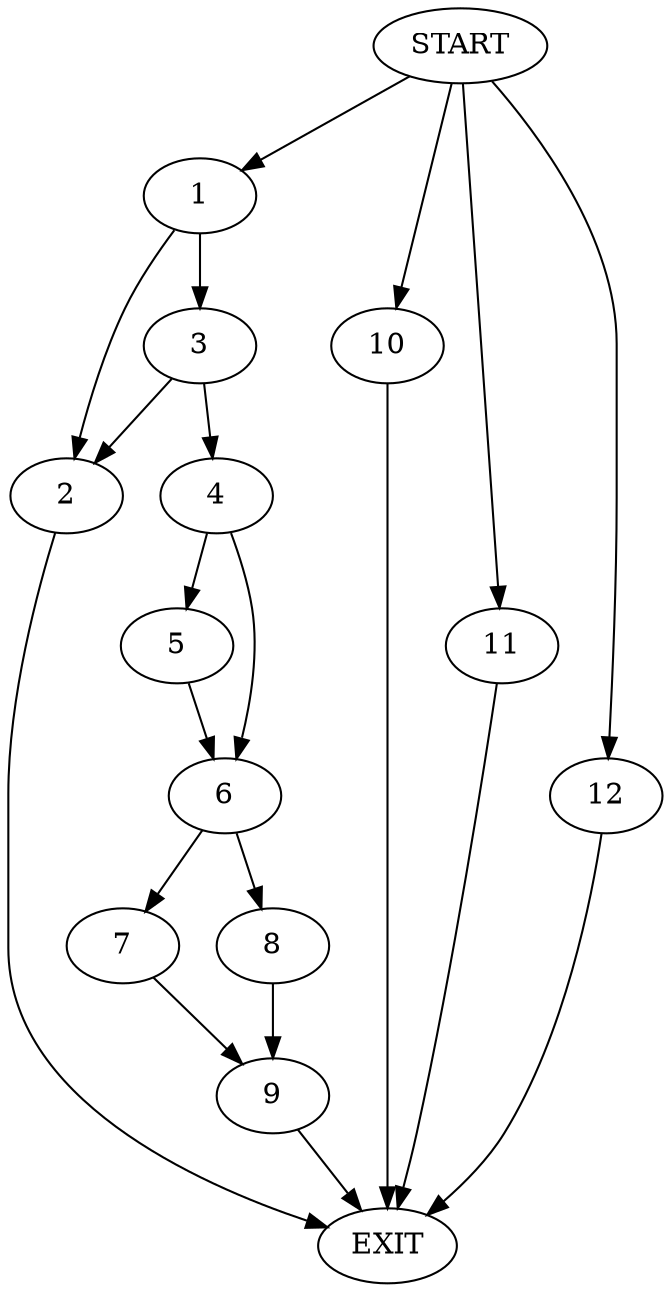 digraph {
0 [label="START"]
13 [label="EXIT"]
0 -> 1
1 -> 2
1 -> 3
3 -> 2
3 -> 4
2 -> 13
4 -> 5
4 -> 6
6 -> 7
6 -> 8
5 -> 6
7 -> 9
8 -> 9
9 -> 13
0 -> 10
10 -> 13
0 -> 11
11 -> 13
0 -> 12
12 -> 13
}
